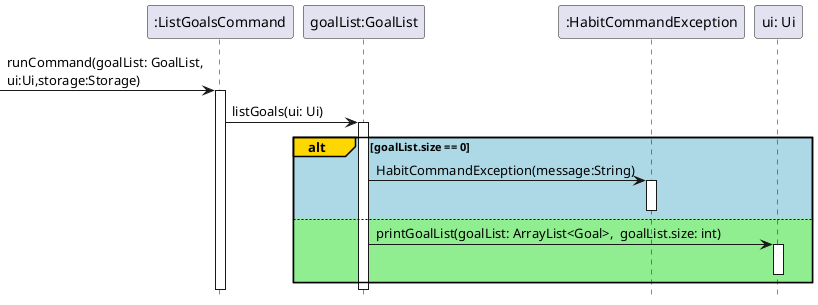 @startuml
'https://plantuml.com/sequence-diagram
hide footbox

-> ":ListGoalsCommand": runCommand(goalList: GoalList,\nui:Ui,storage:Storage)
activate ":ListGoalsCommand"

":ListGoalsCommand" -> "goalList:GoalList":  listGoals(ui: Ui)
activate "goalList:GoalList"
alt#gold #lightblue goalList.size == 0
    "goalList:GoalList" -> ":HabitCommandException": HabitCommandException(message:String)
    activate ":HabitCommandException"
    deactivate ":HabitCommandException"

else #lightgreen
    "goalList:GoalList" -> "ui: Ui": printGoalList(goalList: ArrayList<Goal>,  goalList.size: int)
    activate "ui: Ui"
    deactivate "ui: Ui"
end
deactivate "goalList:GoalList"
deactivate ":ListGoalsCommand"

@enduml